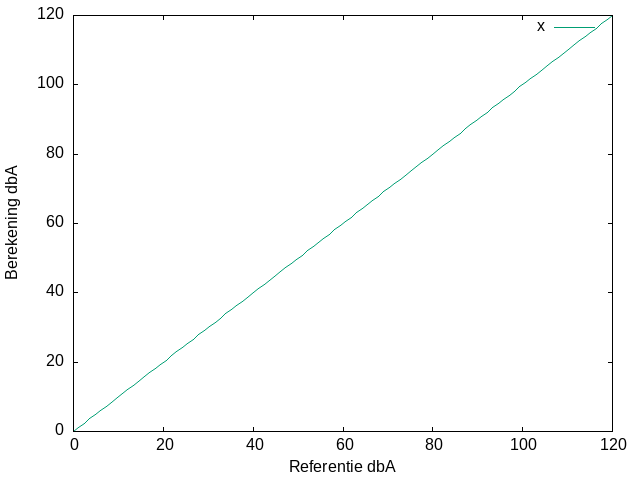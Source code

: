 # Usage: gnuplot -c plot.gnuplot datafile.log output.png

DATAFILE = ARG1
PNGFILE = ARG2

set terminal png
set output PNGFILE

set xlabel "Referentie dbA"
set ylabel "Berekening dbA"
set key title DATAFILE

plot [0:120][0:120] DATAFILE u 2:1 notitle, x
